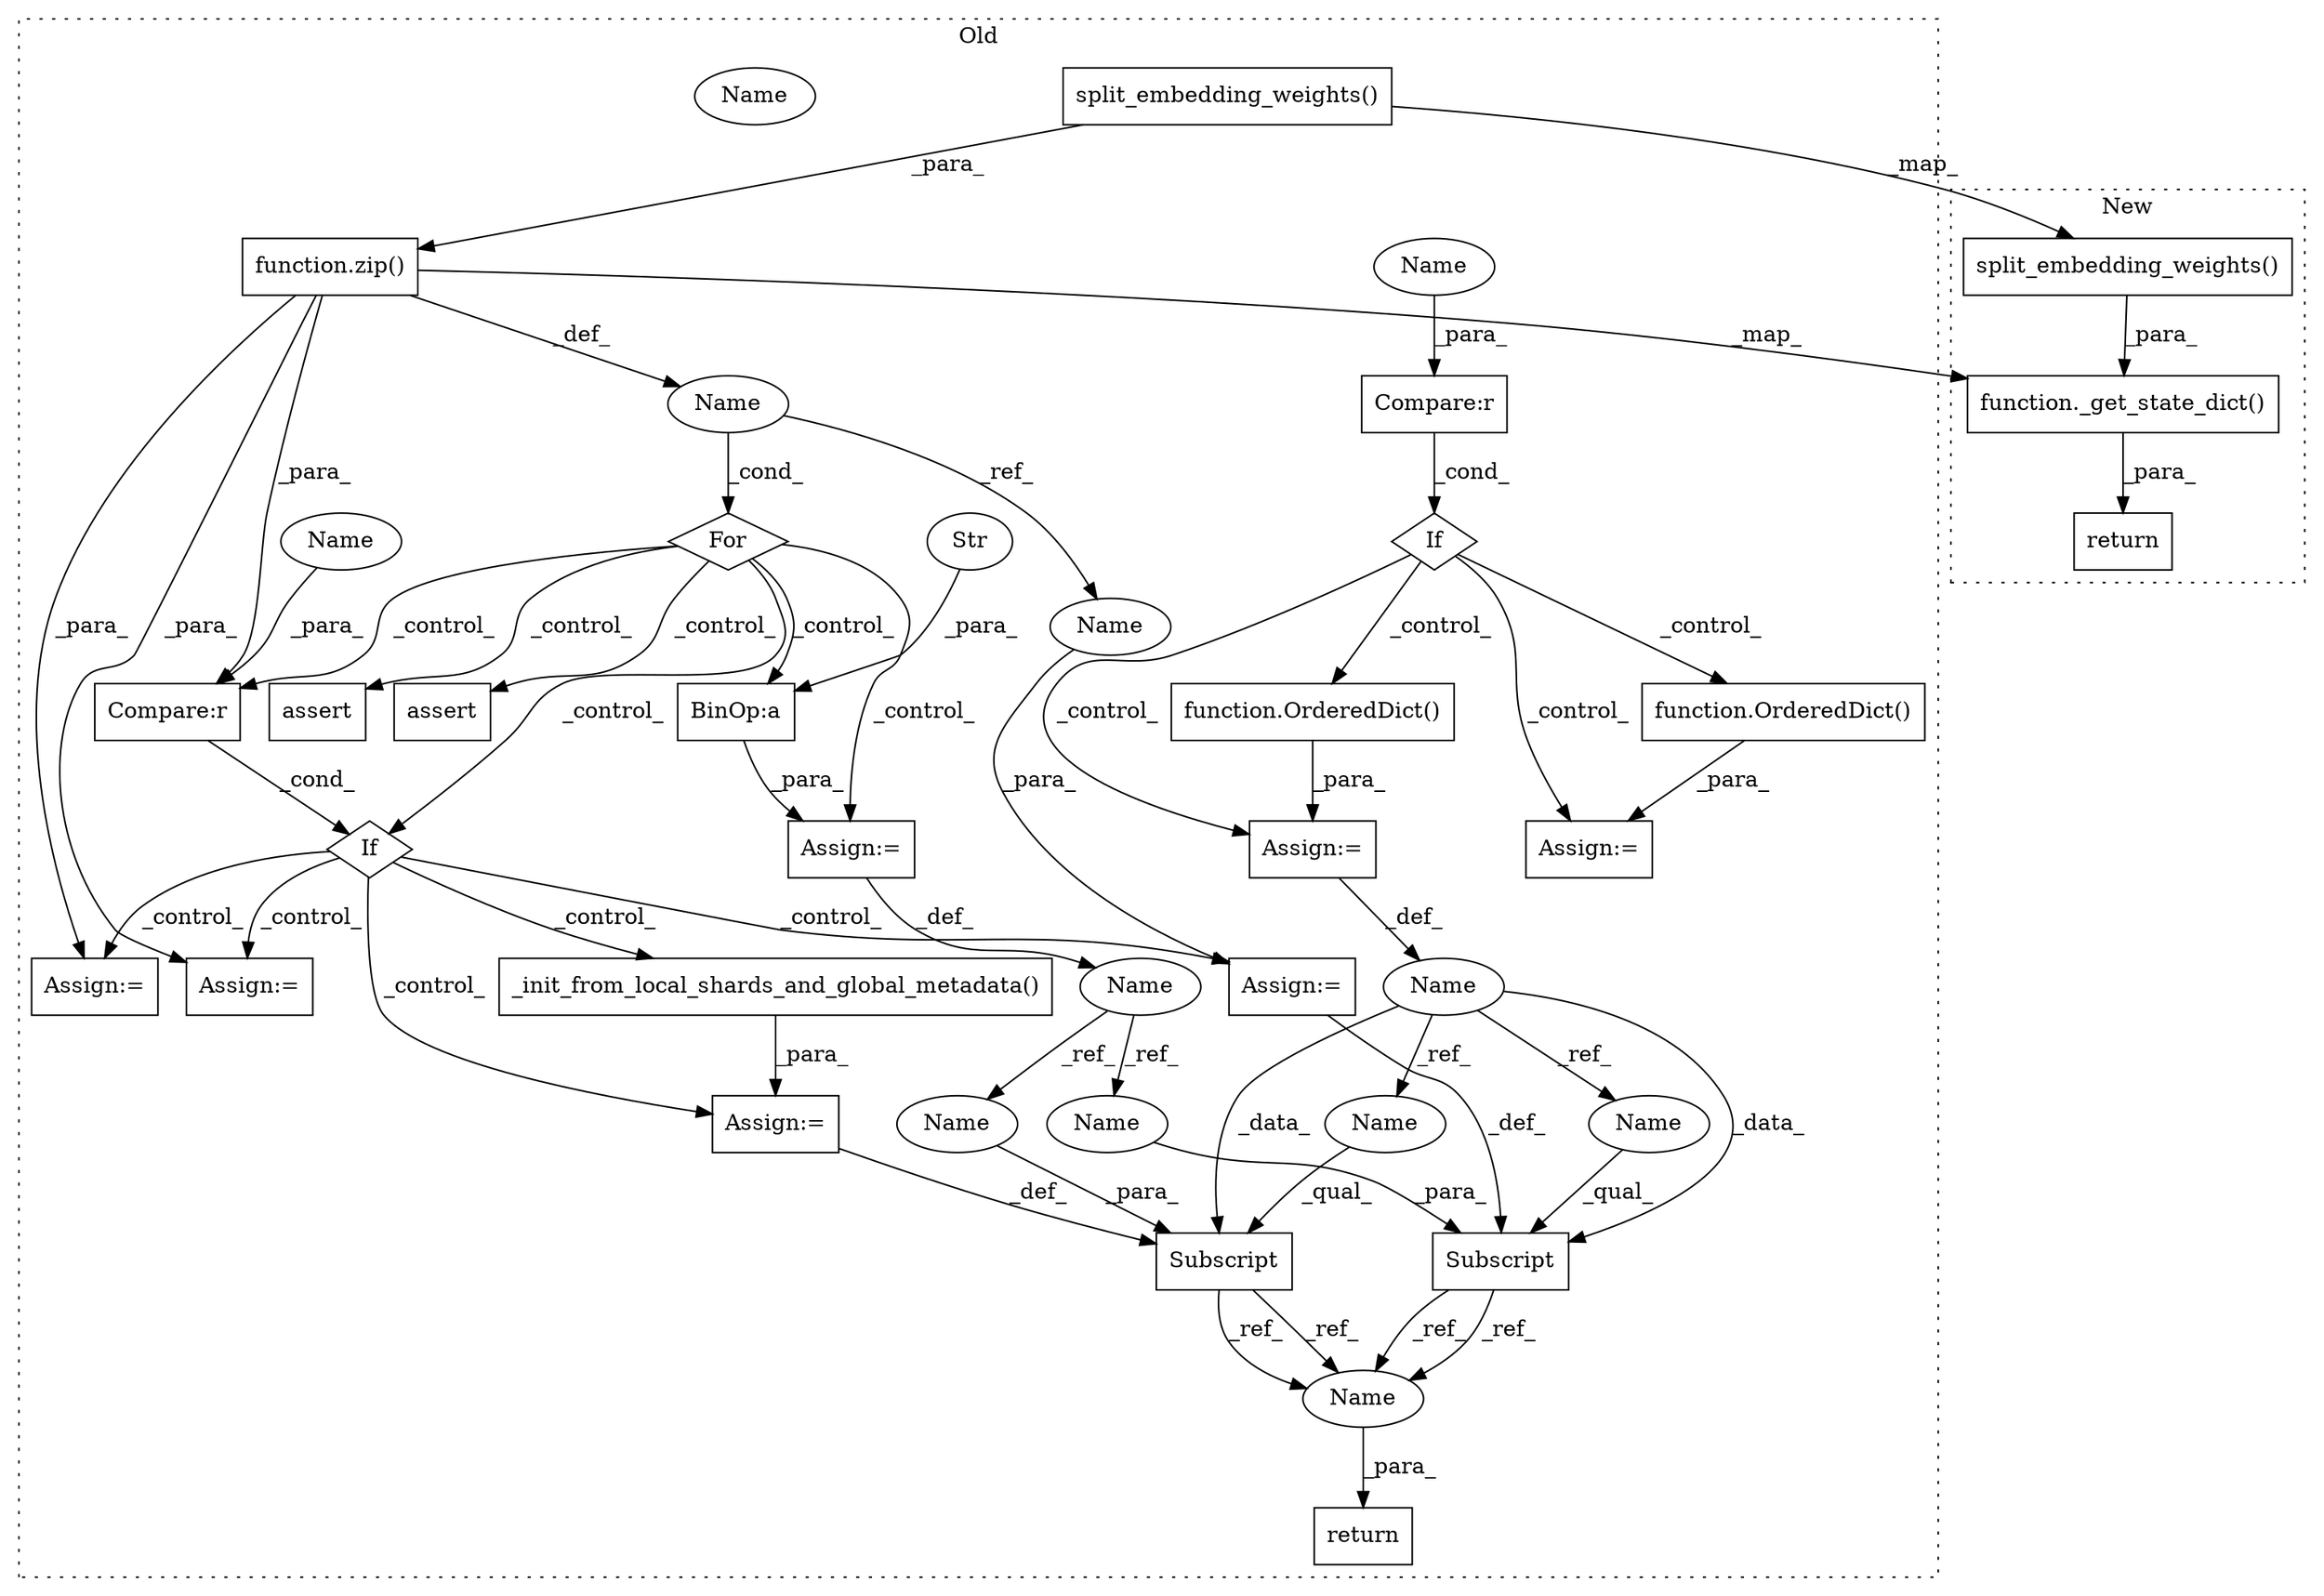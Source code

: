 digraph G {
subgraph cluster0 {
1 [label="function.OrderedDict()" a="75" s="18832" l="13" shape="box"];
3 [label="return" a="93" s="19971" l="7" shape="box"];
4 [label="Assign:=" a="68" s="19640" l="3" shape="box"];
5 [label="Assign:=" a="68" s="19075" l="3" shape="box"];
6 [label="Name" a="87" s="18948" l="5" shape="ellipse"];
7 [label="Subscript" a="63" s="19586,0" l="54,0" shape="box"];
8 [label="For" a="107" s="18936,19058" l="4,14" shape="diamond"];
9 [label="If" a="96" s="18782" l="3" shape="diamond"];
10 [label="BinOp:a" a="82" s="19084" l="3" shape="box"];
11 [label="If" a="96" s="19231" l="3" shape="diamond"];
12 [label="Str" a="66" s="19087" l="23" shape="ellipse"];
13 [label="Subscript" a="63" s="19938,0" l="16,0" shape="box"];
14 [label="function.OrderedDict()" a="75" s="18913" l="13" shape="box"];
15 [label="Compare:r" a="40" s="18785" l="19" shape="box"];
16 [label="Compare:r" a="40" s="19234" l="34" shape="box"];
18 [label="function.zip()" a="75" s="18957,19047" l="17,11" shape="box"];
19 [label="assert" a="65" s="19177" l="7" shape="box"];
20 [label="assert" a="65" s="19123" l="7" shape="box"];
21 [label="Name" a="87" s="18818" l="11" shape="ellipse"];
22 [label="Name" a="87" s="19072" l="3" shape="ellipse"];
23 [label="_init_from_local_shards_and_global_metadata()" a="75" s="19643" l="260" shape="box"];
24 [label="Assign:=" a="68" s="18829" l="3" shape="box"];
25 [label="Assign:=" a="68" s="19422" l="3" shape="box"];
26 [label="Assign:=" a="68" s="18910" l="3" shape="box"];
27 [label="Assign:=" a="68" s="19507" l="3" shape="box"];
29 [label="split_embedding_weights()" a="75" s="19017" l="30" shape="box"];
30 [label="Assign:=" a="68" s="19954" l="3" shape="box"];
31 [label="Name" a="87" s="19978" l="11" shape="ellipse"];
32 [label="Name" a="87" s="18800" l="4" shape="ellipse"];
33 [label="Name" a="87" s="19264" l="4" shape="ellipse"];
34 [label="Name" a="87" s="19619" l="3" shape="ellipse"];
35 [label="Name" a="87" s="19950" l="3" shape="ellipse"];
36 [label="Name" a="87" s="19586" l="11" shape="ellipse"];
37 [label="Name" a="87" s="19938" l="11" shape="ellipse"];
38 [label="Name" a="87" s="19957" l="5" shape="ellipse"];
39 [label="Name" a="87" s="19978" l="11" shape="ellipse"];
label = "Old";
style="dotted";
}
subgraph cluster1 {
2 [label="return" a="93" s="20034" l="7" shape="box"];
17 [label="function._get_state_dict()" a="75" s="20041,20210" l="29,11" shape="box"];
28 [label="split_embedding_weights()" a="75" s="20113" l="30" shape="box"];
label = "New";
style="dotted";
}
1 -> 24 [label="_para_"];
4 -> 7 [label="_def_"];
5 -> 22 [label="_def_"];
6 -> 38 [label="_ref_"];
6 -> 8 [label="_cond_"];
7 -> 39 [label="_ref_"];
7 -> 39 [label="_ref_"];
8 -> 5 [label="_control_"];
8 -> 11 [label="_control_"];
8 -> 19 [label="_control_"];
8 -> 20 [label="_control_"];
8 -> 16 [label="_control_"];
8 -> 10 [label="_control_"];
9 -> 26 [label="_control_"];
9 -> 14 [label="_control_"];
9 -> 24 [label="_control_"];
9 -> 1 [label="_control_"];
10 -> 5 [label="_para_"];
11 -> 25 [label="_control_"];
11 -> 4 [label="_control_"];
11 -> 23 [label="_control_"];
11 -> 27 [label="_control_"];
11 -> 30 [label="_control_"];
12 -> 10 [label="_para_"];
13 -> 39 [label="_ref_"];
13 -> 39 [label="_ref_"];
14 -> 26 [label="_para_"];
15 -> 9 [label="_cond_"];
16 -> 11 [label="_cond_"];
17 -> 2 [label="_para_"];
18 -> 25 [label="_para_"];
18 -> 17 [label="_map_"];
18 -> 6 [label="_def_"];
18 -> 16 [label="_para_"];
18 -> 27 [label="_para_"];
21 -> 36 [label="_ref_"];
21 -> 7 [label="_data_"];
21 -> 13 [label="_data_"];
21 -> 37 [label="_ref_"];
22 -> 35 [label="_ref_"];
22 -> 34 [label="_ref_"];
23 -> 4 [label="_para_"];
24 -> 21 [label="_def_"];
28 -> 17 [label="_para_"];
29 -> 28 [label="_map_"];
29 -> 18 [label="_para_"];
30 -> 13 [label="_def_"];
32 -> 15 [label="_para_"];
33 -> 16 [label="_para_"];
34 -> 7 [label="_para_"];
35 -> 13 [label="_para_"];
36 -> 7 [label="_qual_"];
37 -> 13 [label="_qual_"];
38 -> 30 [label="_para_"];
39 -> 3 [label="_para_"];
}
